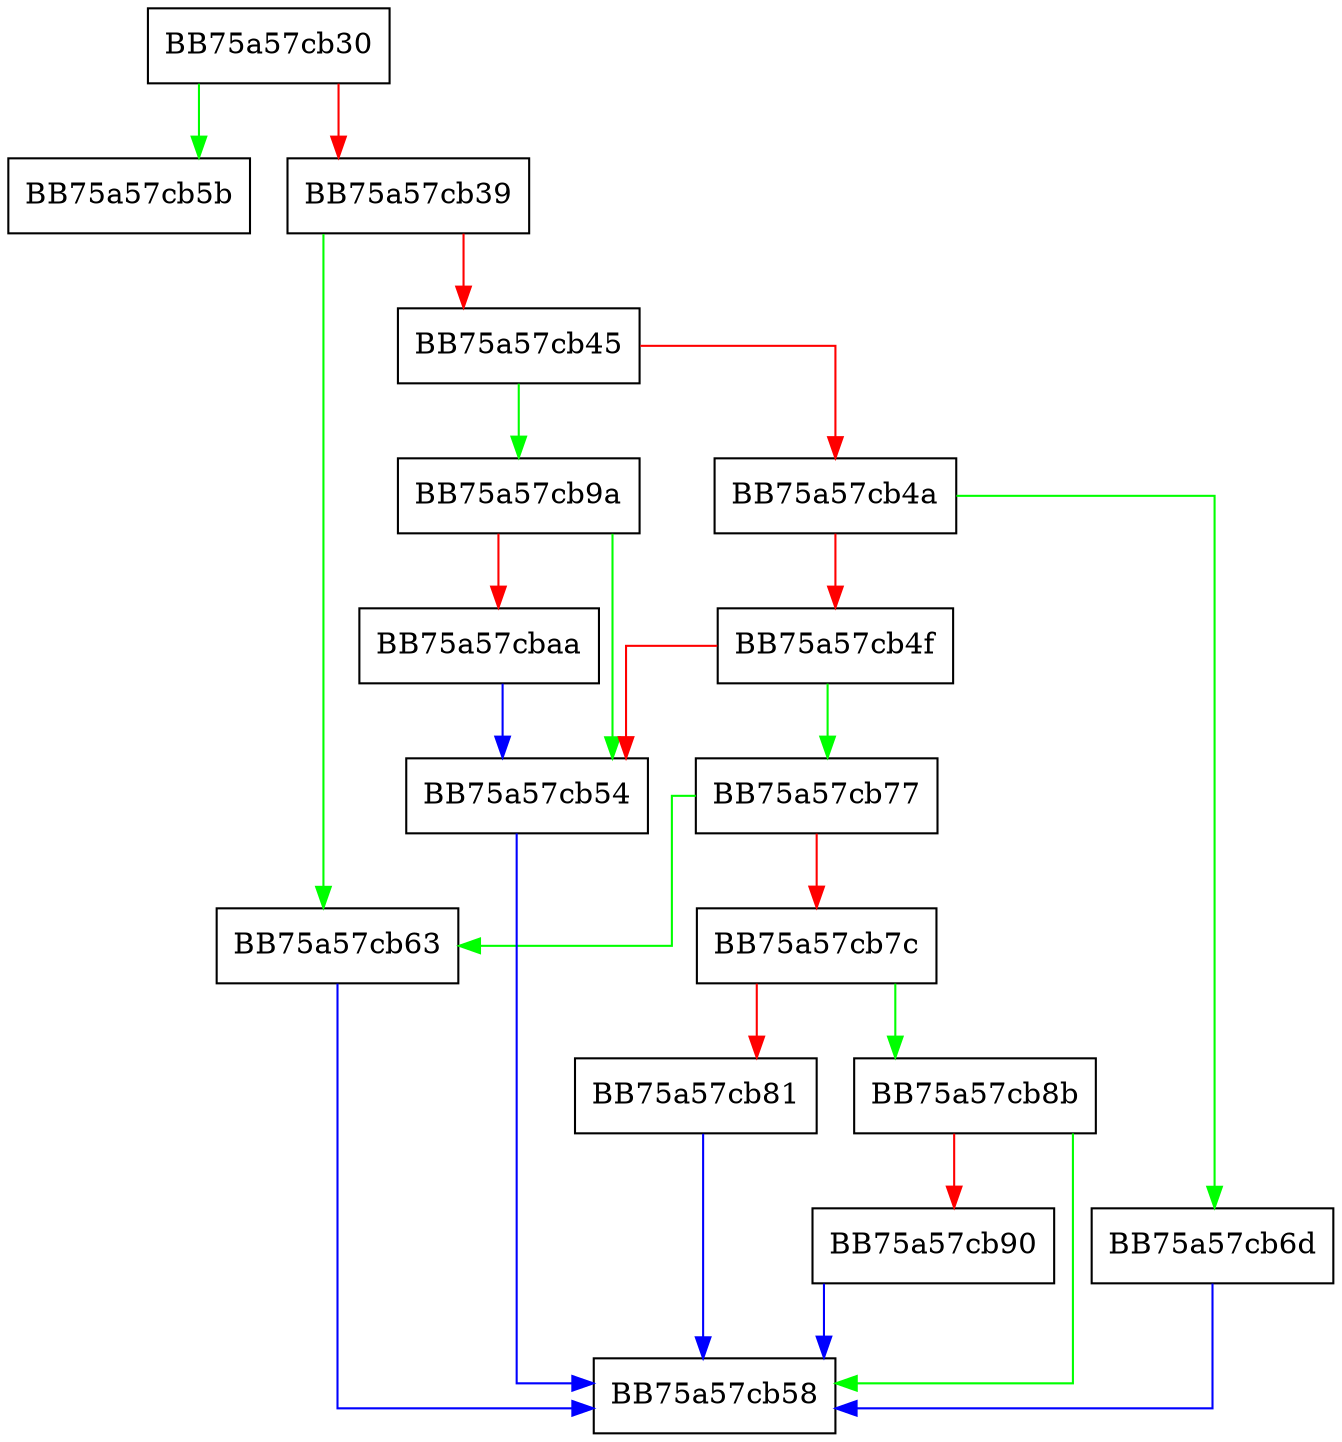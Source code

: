digraph Finish {
  node [shape="box"];
  graph [splines=ortho];
  BB75a57cb30 -> BB75a57cb5b [color="green"];
  BB75a57cb30 -> BB75a57cb39 [color="red"];
  BB75a57cb39 -> BB75a57cb63 [color="green"];
  BB75a57cb39 -> BB75a57cb45 [color="red"];
  BB75a57cb45 -> BB75a57cb9a [color="green"];
  BB75a57cb45 -> BB75a57cb4a [color="red"];
  BB75a57cb4a -> BB75a57cb6d [color="green"];
  BB75a57cb4a -> BB75a57cb4f [color="red"];
  BB75a57cb4f -> BB75a57cb77 [color="green"];
  BB75a57cb4f -> BB75a57cb54 [color="red"];
  BB75a57cb54 -> BB75a57cb58 [color="blue"];
  BB75a57cb63 -> BB75a57cb58 [color="blue"];
  BB75a57cb6d -> BB75a57cb58 [color="blue"];
  BB75a57cb77 -> BB75a57cb63 [color="green"];
  BB75a57cb77 -> BB75a57cb7c [color="red"];
  BB75a57cb7c -> BB75a57cb8b [color="green"];
  BB75a57cb7c -> BB75a57cb81 [color="red"];
  BB75a57cb81 -> BB75a57cb58 [color="blue"];
  BB75a57cb8b -> BB75a57cb58 [color="green"];
  BB75a57cb8b -> BB75a57cb90 [color="red"];
  BB75a57cb90 -> BB75a57cb58 [color="blue"];
  BB75a57cb9a -> BB75a57cb54 [color="green"];
  BB75a57cb9a -> BB75a57cbaa [color="red"];
  BB75a57cbaa -> BB75a57cb54 [color="blue"];
}